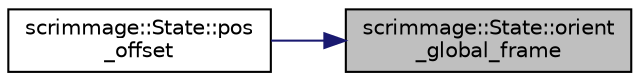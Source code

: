 digraph "scrimmage::State::orient_global_frame"
{
 // LATEX_PDF_SIZE
  edge [fontname="Helvetica",fontsize="10",labelfontname="Helvetica",labelfontsize="10"];
  node [fontname="Helvetica",fontsize="10",shape=record];
  rankdir="RL";
  Node1 [label="scrimmage::State::orient\l_global_frame",height=0.2,width=0.4,color="black", fillcolor="grey75", style="filled", fontcolor="black",tooltip="returns the vector extending forward"];
  Node1 -> Node2 [dir="back",color="midnightblue",fontsize="10",style="solid",fontname="Helvetica"];
  Node2 [label="scrimmage::State::pos\l_offset",height=0.2,width=0.4,color="black", fillcolor="white", style="filled",URL="$classscrimmage_1_1State.html#a5d9c3abd6138641e326f8bdac9918448",tooltip="return position offset by trailing_distance in the direction of velocity or orientation"];
}
